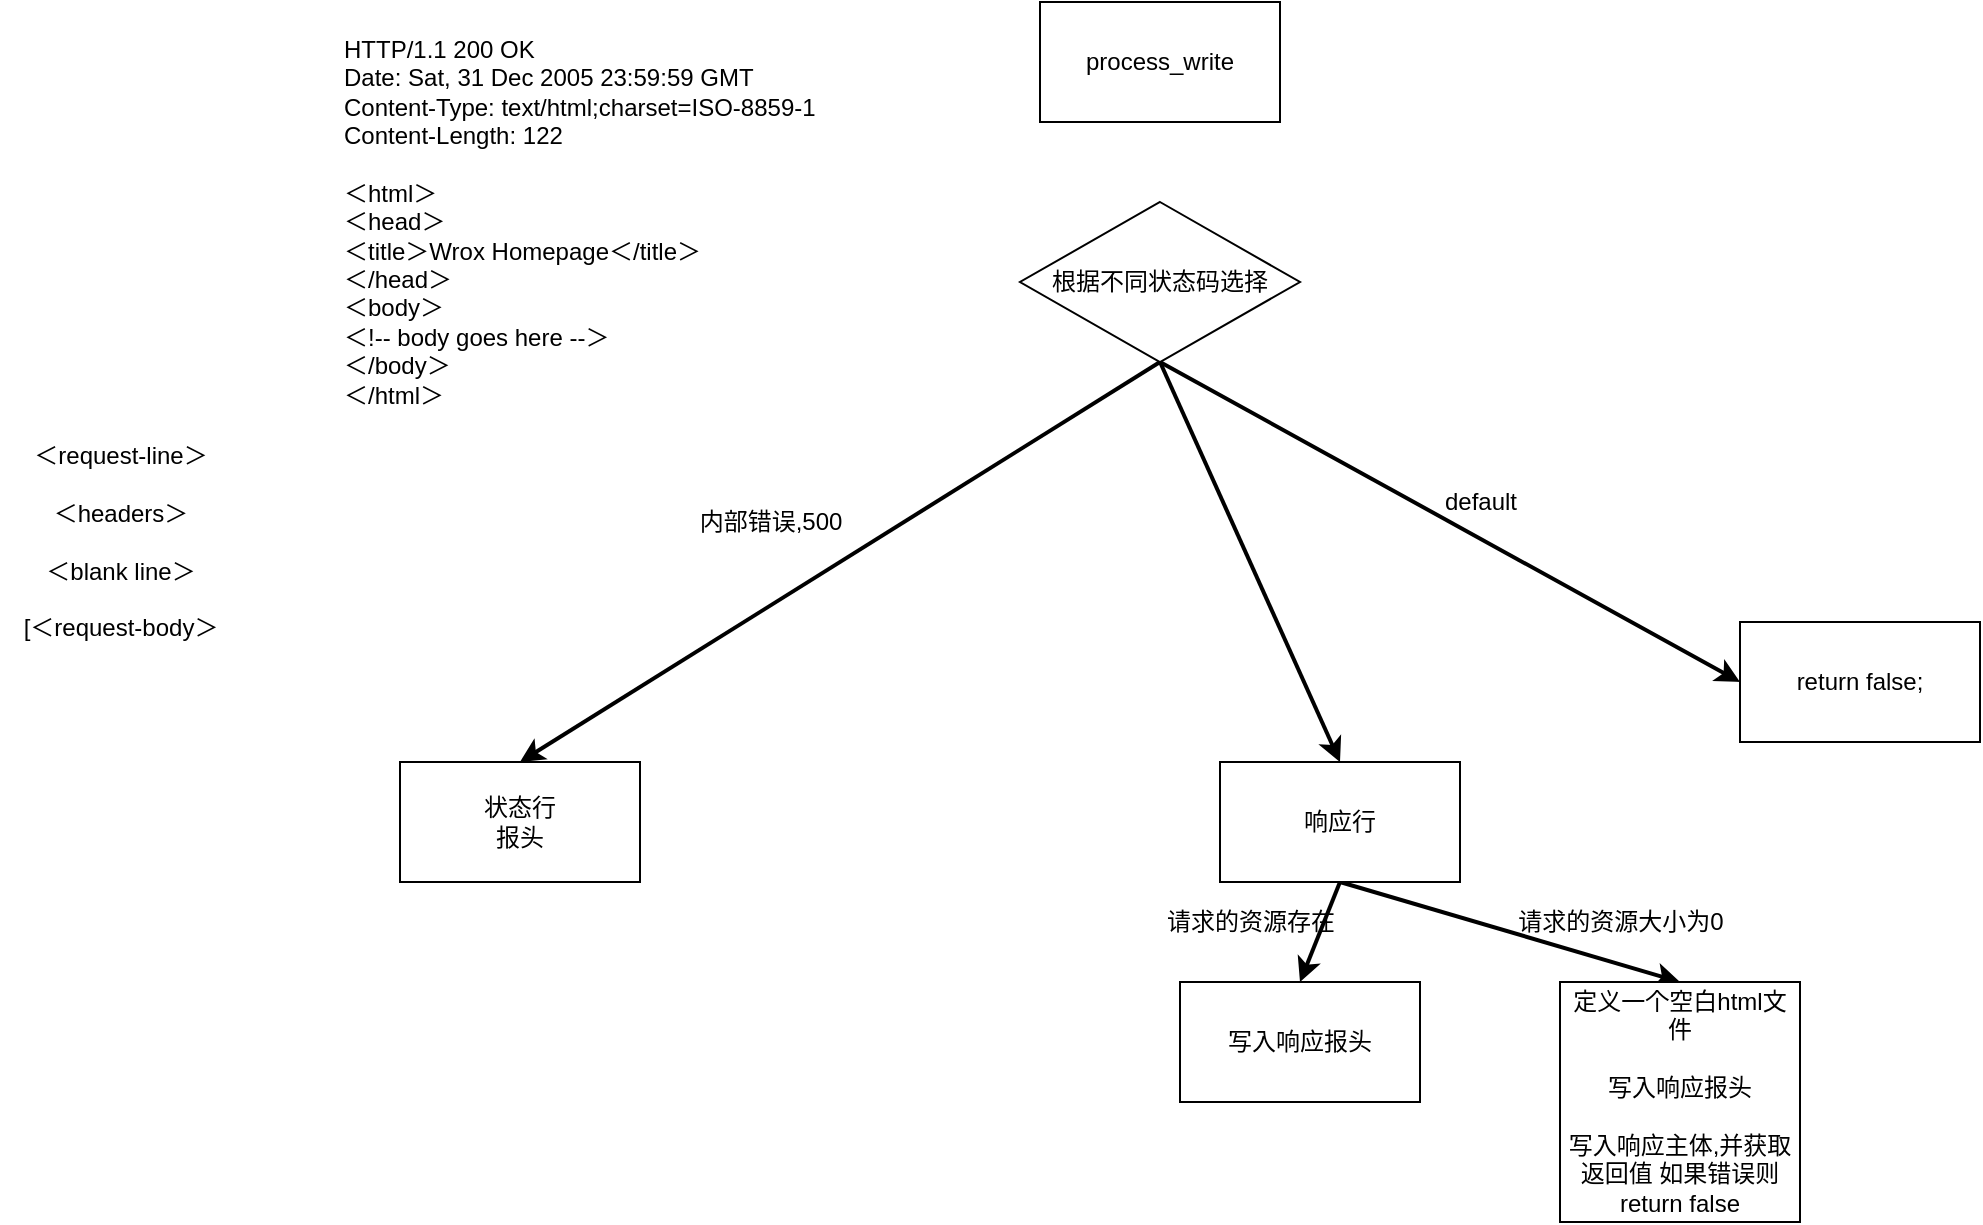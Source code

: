 <mxfile>
    <diagram id="8oDaPV_DR-buTWtK-_A-" name="第 1 页">
        <mxGraphModel dx="1925" dy="432" grid="1" gridSize="10" guides="1" tooltips="1" connect="1" arrows="1" fold="1" page="1" pageScale="1" pageWidth="1200" pageHeight="1920" background="#FFFFFF" math="0" shadow="0">
            <root>
                <mxCell id="0"/>
                <mxCell id="1" parent="0"/>
                <mxCell id="2" value="process_write" style="whiteSpace=wrap;html=1;" vertex="1" parent="1">
                    <mxGeometry x="470" y="60" width="120" height="60" as="geometry"/>
                </mxCell>
                <mxCell id="11" style="edgeStyle=none;html=1;exitX=0.5;exitY=1;exitDx=0;exitDy=0;entryX=0.5;entryY=0;entryDx=0;entryDy=0;fontColor=#000000;strokeColor=#000000;strokeWidth=2;" edge="1" parent="1" source="3" target="4">
                    <mxGeometry relative="1" as="geometry"/>
                </mxCell>
                <mxCell id="13" style="edgeStyle=none;html=1;exitX=0.5;exitY=1;exitDx=0;exitDy=0;entryX=0.5;entryY=0;entryDx=0;entryDy=0;fontColor=#000000;strokeColor=#000000;strokeWidth=2;" edge="1" parent="1" source="3" target="12">
                    <mxGeometry relative="1" as="geometry"/>
                </mxCell>
                <mxCell id="25" style="edgeStyle=none;html=1;exitX=0.5;exitY=1;exitDx=0;exitDy=0;entryX=0;entryY=0.5;entryDx=0;entryDy=0;fontColor=#000000;strokeColor=#000000;strokeWidth=2;" edge="1" parent="1" source="3" target="24">
                    <mxGeometry relative="1" as="geometry"/>
                </mxCell>
                <mxCell id="3" value="根据不同状态码选择" style="rhombus;whiteSpace=wrap;html=1;" vertex="1" parent="1">
                    <mxGeometry x="460" y="160" width="140" height="80" as="geometry"/>
                </mxCell>
                <mxCell id="4" value="状态行&lt;br&gt;报头&lt;br&gt;" style="whiteSpace=wrap;html=1;" vertex="1" parent="1">
                    <mxGeometry x="150" y="440" width="120" height="60" as="geometry"/>
                </mxCell>
                <mxCell id="5" value="&lt;font color=&quot;#000000&quot;&gt;内部错误,500&lt;/font&gt;" style="text;html=1;align=center;verticalAlign=middle;resizable=0;points=[];autosize=1;strokeColor=none;fillColor=none;" vertex="1" parent="1">
                    <mxGeometry x="290" y="310" width="90" height="20" as="geometry"/>
                </mxCell>
                <mxCell id="6" value="&lt;span style=&quot;color: rgba(0 , 0 , 0 , 0) ; font-family: monospace ; font-size: 0px&quot;&gt;%3CmxGraphModel%3E%3Croot%3E%3CmxCell%20id%3D%220%22%2F%3E%3CmxCell%20id%3D%221%22%20parent%3D%220%22%2F%3E%3CmxCell%20id%3D%222%22%20value%3D%22%26lt%3Bfont%20color%3D%26quot%3B%23000000%26quot%3B%26gt%3B%E5%86%85%E9%83%A8%E9%94%99%E8%AF%AF%2C500%26lt%3B%2Ffont%26gt%3B%22%20style%3D%22text%3Bhtml%3D1%3Balign%3Dcenter%3BverticalAlign%3Dmiddle%3Bresizable%3D0%3Bpoints%3D%5B%5D%3Bautosize%3D1%3BstrokeColor%3Dnone%3BfillColor%3Dnone%3B%22%20vertex%3D%221%22%20parent%3D%221%22%3E%3CmxGeometry%20x%3D%22290%22%20y%3D%22290%22%20width%3D%2290%22%20height%3D%2220%22%20as%3D%22geometry%22%2F%3E%3C%2FmxCell%3E%3C%2Froot%3E%3C%2FmxGraphModel%3E&lt;/span&gt;" style="text;html=1;align=center;verticalAlign=middle;resizable=0;points=[];autosize=1;strokeColor=none;fillColor=none;" vertex="1" parent="1">
                    <mxGeometry x="185" y="110" width="20" height="20" as="geometry"/>
                </mxCell>
                <mxCell id="7" value="&lt;span style=&quot;color: rgba(0 , 0 , 0 , 0) ; font-family: monospace ; font-size: 0px&quot;&gt;%3CmxGraphModel%3E%3Croot%3E%3CmxCell%20id%3D%220%22%2F%3E%3CmxCell%20id%3D%221%22%20parent%3D%220%22%2F%3E%3CmxCell%20id%3D%222%22%20value%3D%22%26lt%3Bfont%20color%3D%26quot%3B%23000000%26quot%3B%26gt%3B%E5%86%85%E9%83%A8%E9%94%99%E8%AF%AF%2C500%26lt%3B%2Ffont%26gt%3B%22%20style%3D%22text%3Bhtml%3D1%3Balign%3Dcenter%3BverticalAlign%3Dmiddle%3Bresizable%3D0%3Bpoints%3D%5B%5D%3Bautosize%3D1%3BstrokeColor%3Dnone%3BfillColor%3Dnone%3B%22%20vertex%3D%221%22%20parent%3D%221%22%3E%3CmxGeometry%20x%3D%22290%22%20y%3D%22290%22%20width%3D%2290%22%20height%3D%2220%22%20as%3D%22geometry%22%2F%3E%3C%2FmxCell%3E%3C%2Froot%3E%3C%2FmxGraphModel%3E&lt;/span&gt;" style="text;html=1;align=center;verticalAlign=middle;resizable=0;points=[];autosize=1;strokeColor=none;fillColor=none;" vertex="1" parent="1">
                    <mxGeometry x="200" y="100" width="20" height="20" as="geometry"/>
                </mxCell>
                <mxCell id="9" value="&lt;div&gt;HTTP/1.1 200 OK&lt;/div&gt;&lt;div&gt;Date: Sat, 31 Dec 2005 23:59:59 GMT&lt;/div&gt;&lt;div&gt;Content-Type: text/html;charset=ISO-8859-1&lt;/div&gt;&lt;div&gt;Content-Length: 122&lt;/div&gt;&lt;div&gt;&lt;br&gt;&lt;/div&gt;&lt;div&gt;＜html＞&lt;/div&gt;&lt;div&gt;＜head＞&lt;/div&gt;&lt;div&gt;＜title＞Wrox Homepage＜/title＞&lt;/div&gt;&lt;div&gt;＜/head＞&lt;/div&gt;&lt;div&gt;＜body＞&lt;/div&gt;&lt;div&gt;＜!-- body goes here --＞&lt;/div&gt;&lt;div&gt;＜/body＞&lt;/div&gt;&lt;div&gt;＜/html＞&lt;/div&gt;" style="text;html=1;align=left;verticalAlign=middle;resizable=0;points=[];autosize=1;strokeColor=none;fillColor=none;fontColor=#000000;" vertex="1" parent="1">
                    <mxGeometry x="120" y="80" width="260" height="180" as="geometry"/>
                </mxCell>
                <mxCell id="10" value="＜request-line＞&lt;br&gt;&lt;br&gt;＜headers＞&lt;br&gt;&lt;br&gt;＜blank line＞&lt;br&gt;&lt;br&gt;[＜request-body＞" style="text;html=1;align=center;verticalAlign=middle;resizable=0;points=[];autosize=1;strokeColor=none;fillColor=none;fontColor=#000000;" vertex="1" parent="1">
                    <mxGeometry x="-50" y="280" width="120" height="100" as="geometry"/>
                </mxCell>
                <mxCell id="17" style="edgeStyle=none;html=1;exitX=0.5;exitY=1;exitDx=0;exitDy=0;entryX=0.5;entryY=0;entryDx=0;entryDy=0;fontColor=#000000;strokeColor=#000000;strokeWidth=2;" edge="1" parent="1" source="12" target="14">
                    <mxGeometry relative="1" as="geometry"/>
                </mxCell>
                <mxCell id="20" style="edgeStyle=none;html=1;exitX=0.5;exitY=1;exitDx=0;exitDy=0;entryX=0.5;entryY=0;entryDx=0;entryDy=0;fontColor=#000000;strokeColor=#000000;strokeWidth=2;" edge="1" parent="1" source="12" target="19">
                    <mxGeometry relative="1" as="geometry"/>
                </mxCell>
                <mxCell id="12" value="响应行" style="whiteSpace=wrap;html=1;" vertex="1" parent="1">
                    <mxGeometry x="560" y="440" width="120" height="60" as="geometry"/>
                </mxCell>
                <mxCell id="14" value="写入响应报头" style="whiteSpace=wrap;html=1;" vertex="1" parent="1">
                    <mxGeometry x="540" y="550" width="120" height="60" as="geometry"/>
                </mxCell>
                <mxCell id="19" value="定义一个空白html文件&lt;br&gt;&lt;br&gt;写入响应报头&lt;br&gt;&lt;br&gt;写入响应主体,并获取返回值 如果错误则return false" style="whiteSpace=wrap;html=1;" vertex="1" parent="1">
                    <mxGeometry x="730" y="550" width="120" height="120" as="geometry"/>
                </mxCell>
                <mxCell id="21" value="&lt;font color=&quot;#000000&quot;&gt;请求的资源存在&lt;/font&gt;" style="text;html=1;align=center;verticalAlign=middle;resizable=0;points=[];autosize=1;strokeColor=none;fillColor=none;" vertex="1" parent="1">
                    <mxGeometry x="525" y="510" width="100" height="20" as="geometry"/>
                </mxCell>
                <mxCell id="23" value="&lt;font color=&quot;#000000&quot;&gt;请求的资源大小为0&lt;/font&gt;" style="text;html=1;align=center;verticalAlign=middle;resizable=0;points=[];autosize=1;strokeColor=none;fillColor=none;" vertex="1" parent="1">
                    <mxGeometry x="700" y="510" width="120" height="20" as="geometry"/>
                </mxCell>
                <mxCell id="24" value="return false;" style="whiteSpace=wrap;html=1;" vertex="1" parent="1">
                    <mxGeometry x="820" y="370" width="120" height="60" as="geometry"/>
                </mxCell>
                <mxCell id="26" value="&lt;font color=&quot;#000000&quot;&gt;default&lt;/font&gt;" style="text;html=1;align=center;verticalAlign=middle;resizable=0;points=[];autosize=1;strokeColor=none;fillColor=none;" vertex="1" parent="1">
                    <mxGeometry x="660" y="300" width="60" height="20" as="geometry"/>
                </mxCell>
            </root>
        </mxGraphModel>
    </diagram>
</mxfile>